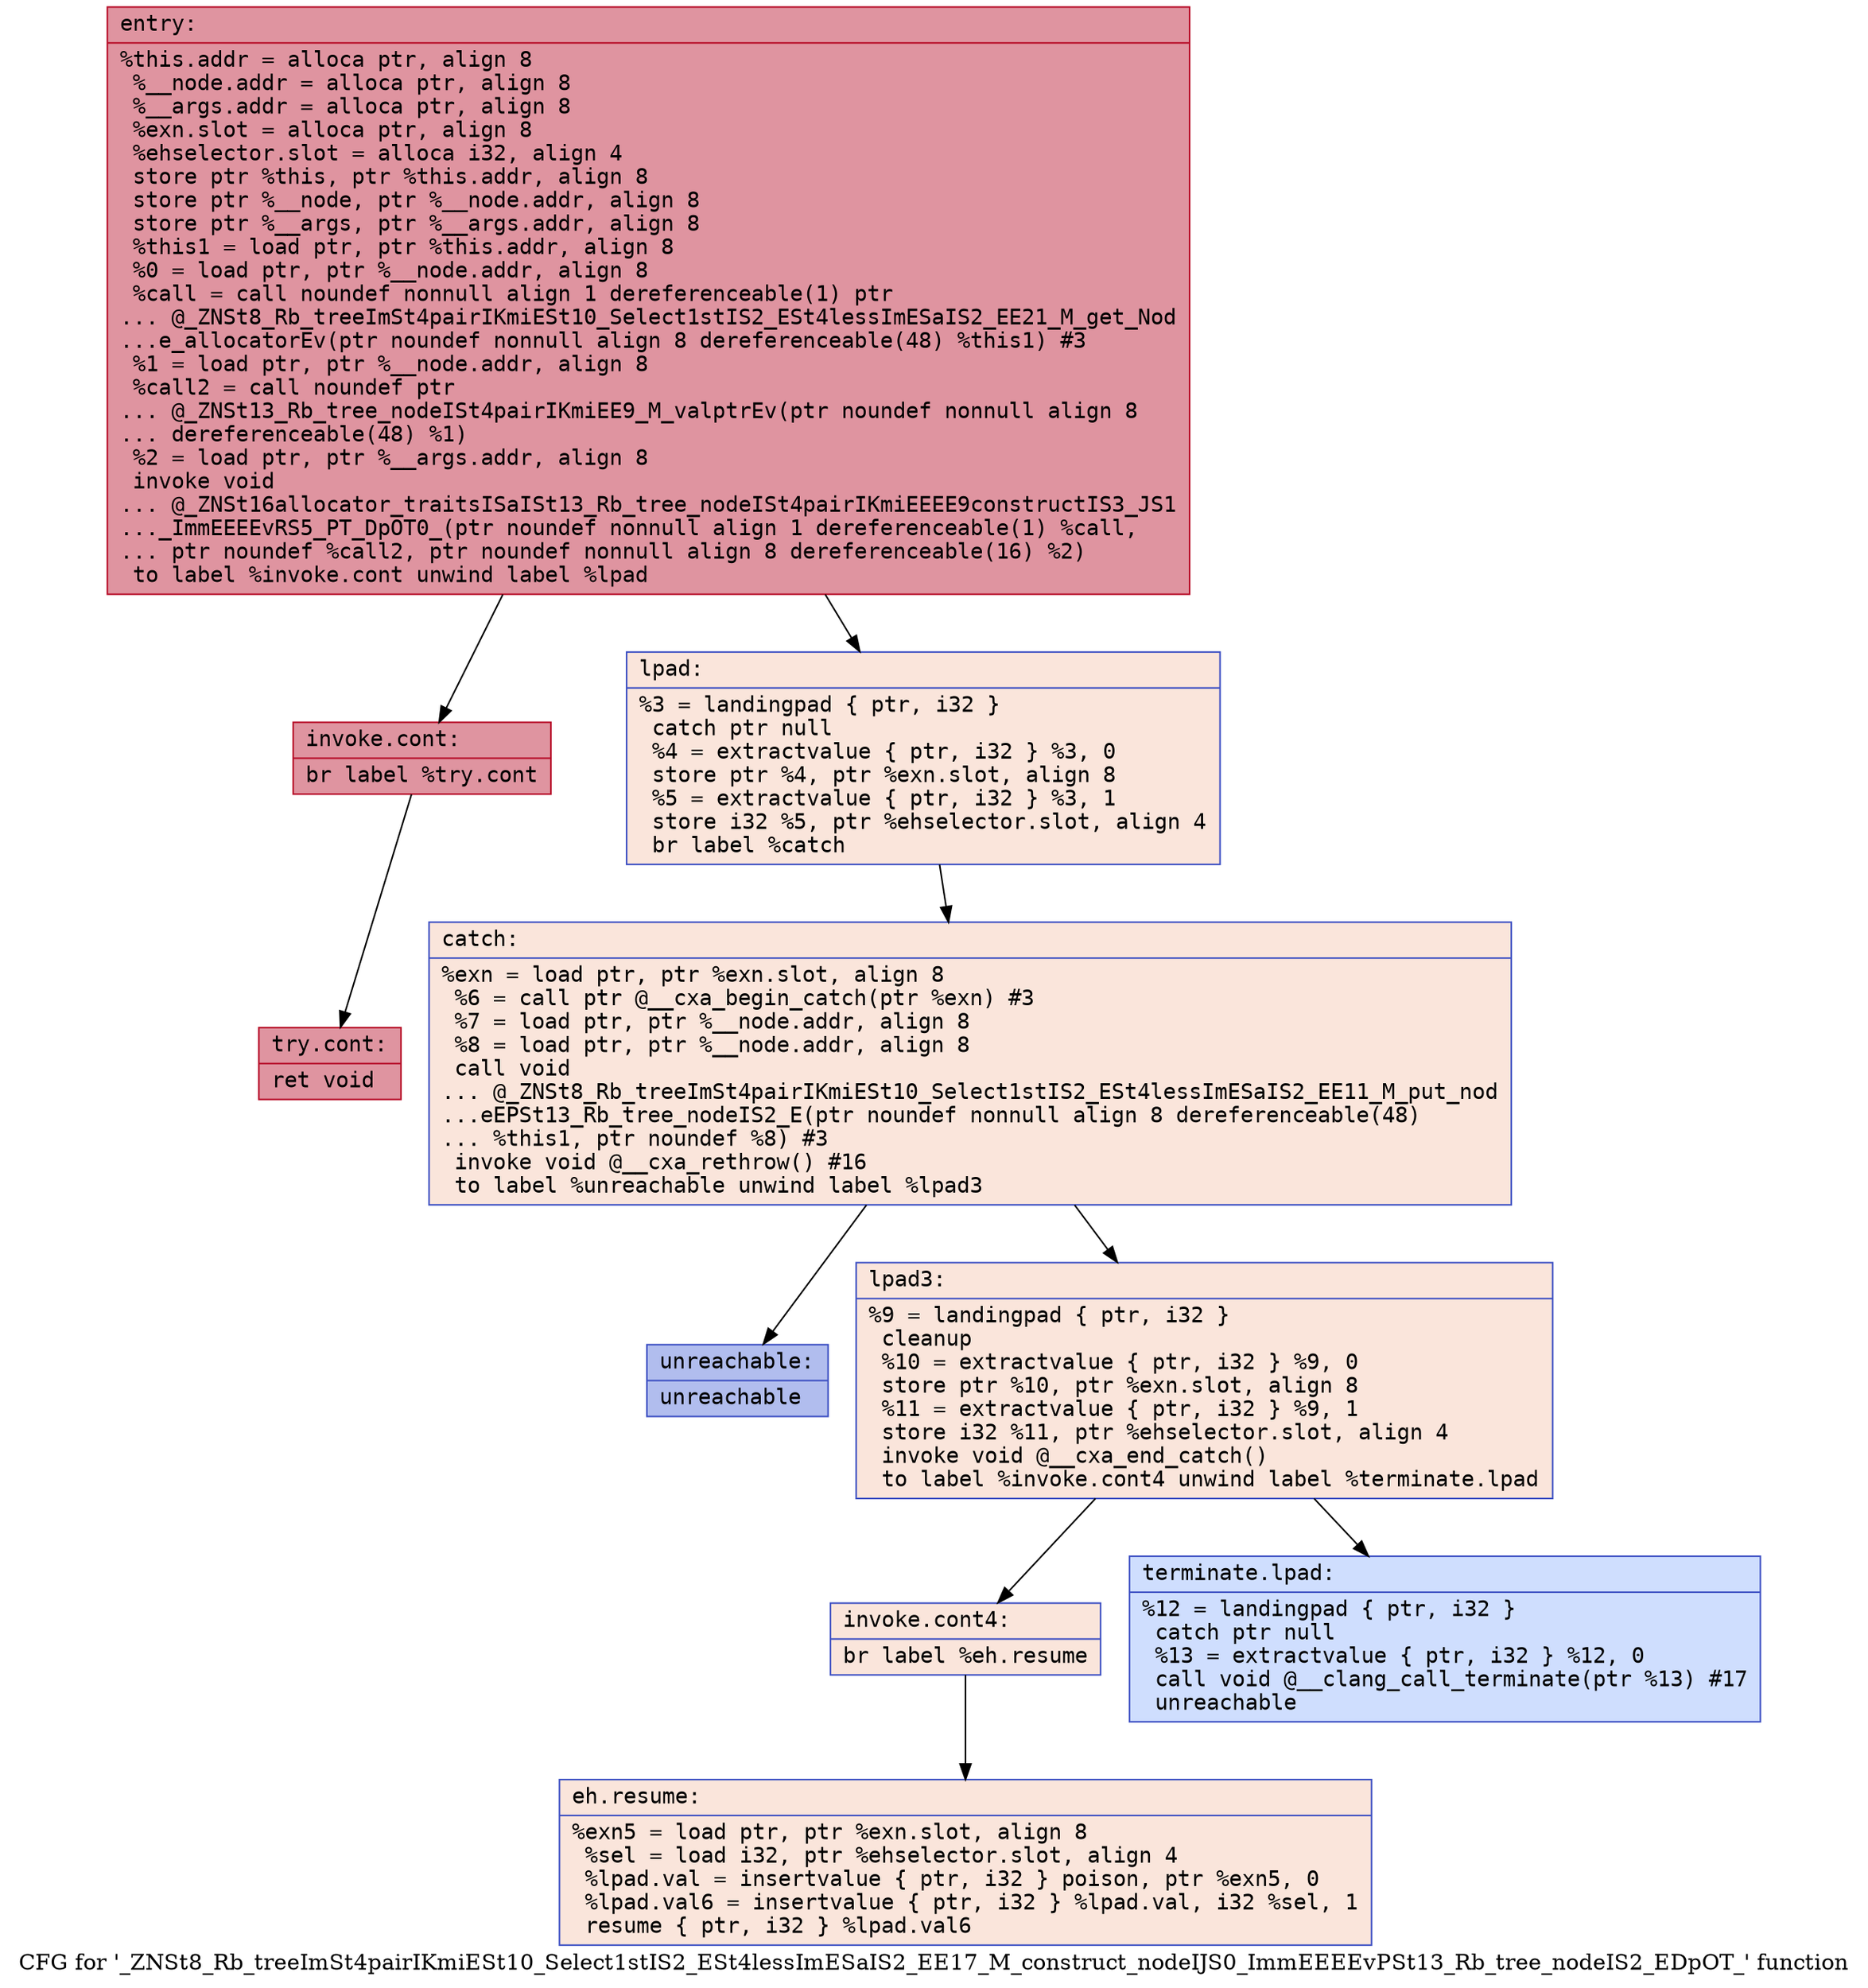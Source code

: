 digraph "CFG for '_ZNSt8_Rb_treeImSt4pairIKmiESt10_Select1stIS2_ESt4lessImESaIS2_EE17_M_construct_nodeIJS0_ImmEEEEvPSt13_Rb_tree_nodeIS2_EDpOT_' function" {
	label="CFG for '_ZNSt8_Rb_treeImSt4pairIKmiESt10_Select1stIS2_ESt4lessImESaIS2_EE17_M_construct_nodeIJS0_ImmEEEEvPSt13_Rb_tree_nodeIS2_EDpOT_' function";

	Node0x55dfe4bd75f0 [shape=record,color="#b70d28ff", style=filled, fillcolor="#b70d2870" fontname="Courier",label="{entry:\l|  %this.addr = alloca ptr, align 8\l  %__node.addr = alloca ptr, align 8\l  %__args.addr = alloca ptr, align 8\l  %exn.slot = alloca ptr, align 8\l  %ehselector.slot = alloca i32, align 4\l  store ptr %this, ptr %this.addr, align 8\l  store ptr %__node, ptr %__node.addr, align 8\l  store ptr %__args, ptr %__args.addr, align 8\l  %this1 = load ptr, ptr %this.addr, align 8\l  %0 = load ptr, ptr %__node.addr, align 8\l  %call = call noundef nonnull align 1 dereferenceable(1) ptr\l... @_ZNSt8_Rb_treeImSt4pairIKmiESt10_Select1stIS2_ESt4lessImESaIS2_EE21_M_get_Nod\l...e_allocatorEv(ptr noundef nonnull align 8 dereferenceable(48) %this1) #3\l  %1 = load ptr, ptr %__node.addr, align 8\l  %call2 = call noundef ptr\l... @_ZNSt13_Rb_tree_nodeISt4pairIKmiEE9_M_valptrEv(ptr noundef nonnull align 8\l... dereferenceable(48) %1)\l  %2 = load ptr, ptr %__args.addr, align 8\l  invoke void\l... @_ZNSt16allocator_traitsISaISt13_Rb_tree_nodeISt4pairIKmiEEEE9constructIS3_JS1\l..._ImmEEEEvRS5_PT_DpOT0_(ptr noundef nonnull align 1 dereferenceable(1) %call,\l... ptr noundef %call2, ptr noundef nonnull align 8 dereferenceable(16) %2)\l          to label %invoke.cont unwind label %lpad\l}"];
	Node0x55dfe4bd75f0 -> Node0x55dfe4bd8060[tooltip="entry -> invoke.cont\nProbability 100.00%" ];
	Node0x55dfe4bd75f0 -> Node0x55dfe4bd8280[tooltip="entry -> lpad\nProbability 0.00%" ];
	Node0x55dfe4bd8060 [shape=record,color="#b70d28ff", style=filled, fillcolor="#b70d2870" fontname="Courier",label="{invoke.cont:\l|  br label %try.cont\l}"];
	Node0x55dfe4bd8060 -> Node0x55dfe4bd8550[tooltip="invoke.cont -> try.cont\nProbability 100.00%" ];
	Node0x55dfe4bd8280 [shape=record,color="#3d50c3ff", style=filled, fillcolor="#f4c5ad70" fontname="Courier",label="{lpad:\l|  %3 = landingpad \{ ptr, i32 \}\l          catch ptr null\l  %4 = extractvalue \{ ptr, i32 \} %3, 0\l  store ptr %4, ptr %exn.slot, align 8\l  %5 = extractvalue \{ ptr, i32 \} %3, 1\l  store i32 %5, ptr %ehselector.slot, align 4\l  br label %catch\l}"];
	Node0x55dfe4bd8280 -> Node0x55dfe4bd8760[tooltip="lpad -> catch\nProbability 100.00%" ];
	Node0x55dfe4bd8760 [shape=record,color="#3d50c3ff", style=filled, fillcolor="#f4c5ad70" fontname="Courier",label="{catch:\l|  %exn = load ptr, ptr %exn.slot, align 8\l  %6 = call ptr @__cxa_begin_catch(ptr %exn) #3\l  %7 = load ptr, ptr %__node.addr, align 8\l  %8 = load ptr, ptr %__node.addr, align 8\l  call void\l... @_ZNSt8_Rb_treeImSt4pairIKmiESt10_Select1stIS2_ESt4lessImESaIS2_EE11_M_put_nod\l...eEPSt13_Rb_tree_nodeIS2_E(ptr noundef nonnull align 8 dereferenceable(48)\l... %this1, ptr noundef %8) #3\l  invoke void @__cxa_rethrow() #16\l          to label %unreachable unwind label %lpad3\l}"];
	Node0x55dfe4bd8760 -> Node0x55dfe4bd8d30[tooltip="catch -> unreachable\nProbability 0.00%" ];
	Node0x55dfe4bd8760 -> Node0x55dfe4bd8d80[tooltip="catch -> lpad3\nProbability 100.00%" ];
	Node0x55dfe4bd8d80 [shape=record,color="#3d50c3ff", style=filled, fillcolor="#f4c5ad70" fontname="Courier",label="{lpad3:\l|  %9 = landingpad \{ ptr, i32 \}\l          cleanup\l  %10 = extractvalue \{ ptr, i32 \} %9, 0\l  store ptr %10, ptr %exn.slot, align 8\l  %11 = extractvalue \{ ptr, i32 \} %9, 1\l  store i32 %11, ptr %ehselector.slot, align 4\l  invoke void @__cxa_end_catch()\l          to label %invoke.cont4 unwind label %terminate.lpad\l}"];
	Node0x55dfe4bd8d80 -> Node0x55dfe4bd91c0[tooltip="lpad3 -> invoke.cont4\nProbability 100.00%" ];
	Node0x55dfe4bd8d80 -> Node0x55dfe4bd9270[tooltip="lpad3 -> terminate.lpad\nProbability 0.00%" ];
	Node0x55dfe4bd91c0 [shape=record,color="#3d50c3ff", style=filled, fillcolor="#f4c5ad70" fontname="Courier",label="{invoke.cont4:\l|  br label %eh.resume\l}"];
	Node0x55dfe4bd91c0 -> Node0x55dfe4bd9490[tooltip="invoke.cont4 -> eh.resume\nProbability 100.00%" ];
	Node0x55dfe4bd8550 [shape=record,color="#b70d28ff", style=filled, fillcolor="#b70d2870" fontname="Courier",label="{try.cont:\l|  ret void\l}"];
	Node0x55dfe4bd9490 [shape=record,color="#3d50c3ff", style=filled, fillcolor="#f4c5ad70" fontname="Courier",label="{eh.resume:\l|  %exn5 = load ptr, ptr %exn.slot, align 8\l  %sel = load i32, ptr %ehselector.slot, align 4\l  %lpad.val = insertvalue \{ ptr, i32 \} poison, ptr %exn5, 0\l  %lpad.val6 = insertvalue \{ ptr, i32 \} %lpad.val, i32 %sel, 1\l  resume \{ ptr, i32 \} %lpad.val6\l}"];
	Node0x55dfe4bd9270 [shape=record,color="#3d50c3ff", style=filled, fillcolor="#93b5fe70" fontname="Courier",label="{terminate.lpad:\l|  %12 = landingpad \{ ptr, i32 \}\l          catch ptr null\l  %13 = extractvalue \{ ptr, i32 \} %12, 0\l  call void @__clang_call_terminate(ptr %13) #17\l  unreachable\l}"];
	Node0x55dfe4bd8d30 [shape=record,color="#3d50c3ff", style=filled, fillcolor="#4f69d970" fontname="Courier",label="{unreachable:\l|  unreachable\l}"];
}

